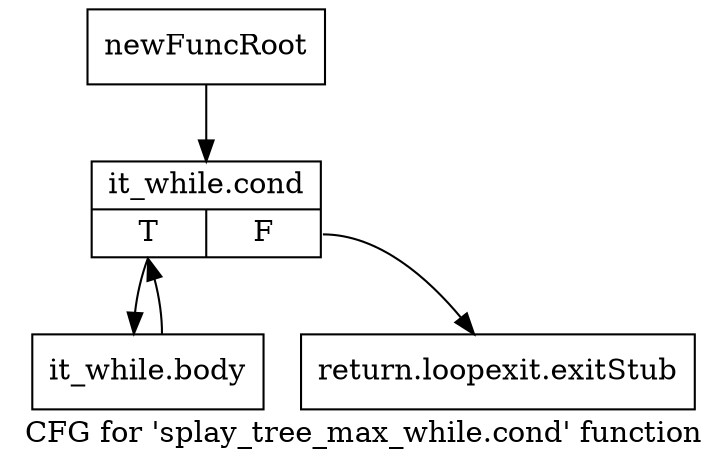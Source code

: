 digraph "CFG for 'splay_tree_max_while.cond' function" {
	label="CFG for 'splay_tree_max_while.cond' function";

	Node0xc71aff0 [shape=record,label="{newFuncRoot}"];
	Node0xc71aff0 -> Node0xc71b090;
	Node0xc71b040 [shape=record,label="{return.loopexit.exitStub}"];
	Node0xc71b090 [shape=record,label="{it_while.cond|{<s0>T|<s1>F}}"];
	Node0xc71b090:s0 -> Node0xc71b0e0;
	Node0xc71b090:s1 -> Node0xc71b040;
	Node0xc71b0e0 [shape=record,label="{it_while.body}"];
	Node0xc71b0e0 -> Node0xc71b090;
}
